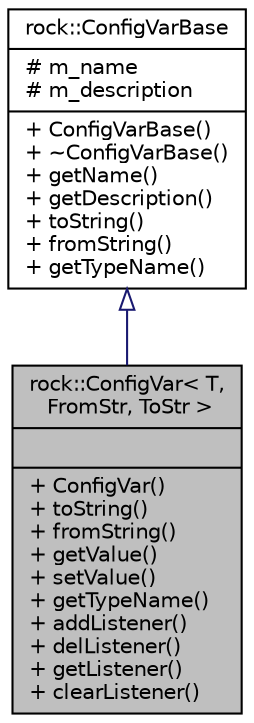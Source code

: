 digraph "rock::ConfigVar&lt; T, FromStr, ToStr &gt;"
{
 // LATEX_PDF_SIZE
  edge [fontname="Helvetica",fontsize="10",labelfontname="Helvetica",labelfontsize="10"];
  node [fontname="Helvetica",fontsize="10",shape=record];
  Node1 [label="{rock::ConfigVar\< T,\l FromStr, ToStr \>\n||+ ConfigVar()\l+ toString()\l+ fromString()\l+ getValue()\l+ setValue()\l+ getTypeName()\l+ addListener()\l+ delListener()\l+ getListener()\l+ clearListener()\l}",height=0.2,width=0.4,color="black", fillcolor="grey75", style="filled", fontcolor="black",tooltip="配置参数模板子类,保存对应类型的参数值"];
  Node2 -> Node1 [dir="back",color="midnightblue",fontsize="10",style="solid",arrowtail="onormal",fontname="Helvetica"];
  Node2 [label="{rock::ConfigVarBase\n|# m_name\l# m_description\l|+ ConfigVarBase()\l+ ~ConfigVarBase()\l+ getName()\l+ getDescription()\l+ toString()\l+ fromString()\l+ getTypeName()\l}",height=0.2,width=0.4,color="black", fillcolor="white", style="filled",URL="$classrock_1_1ConfigVarBase.html",tooltip="配置变量的基类"];
}
